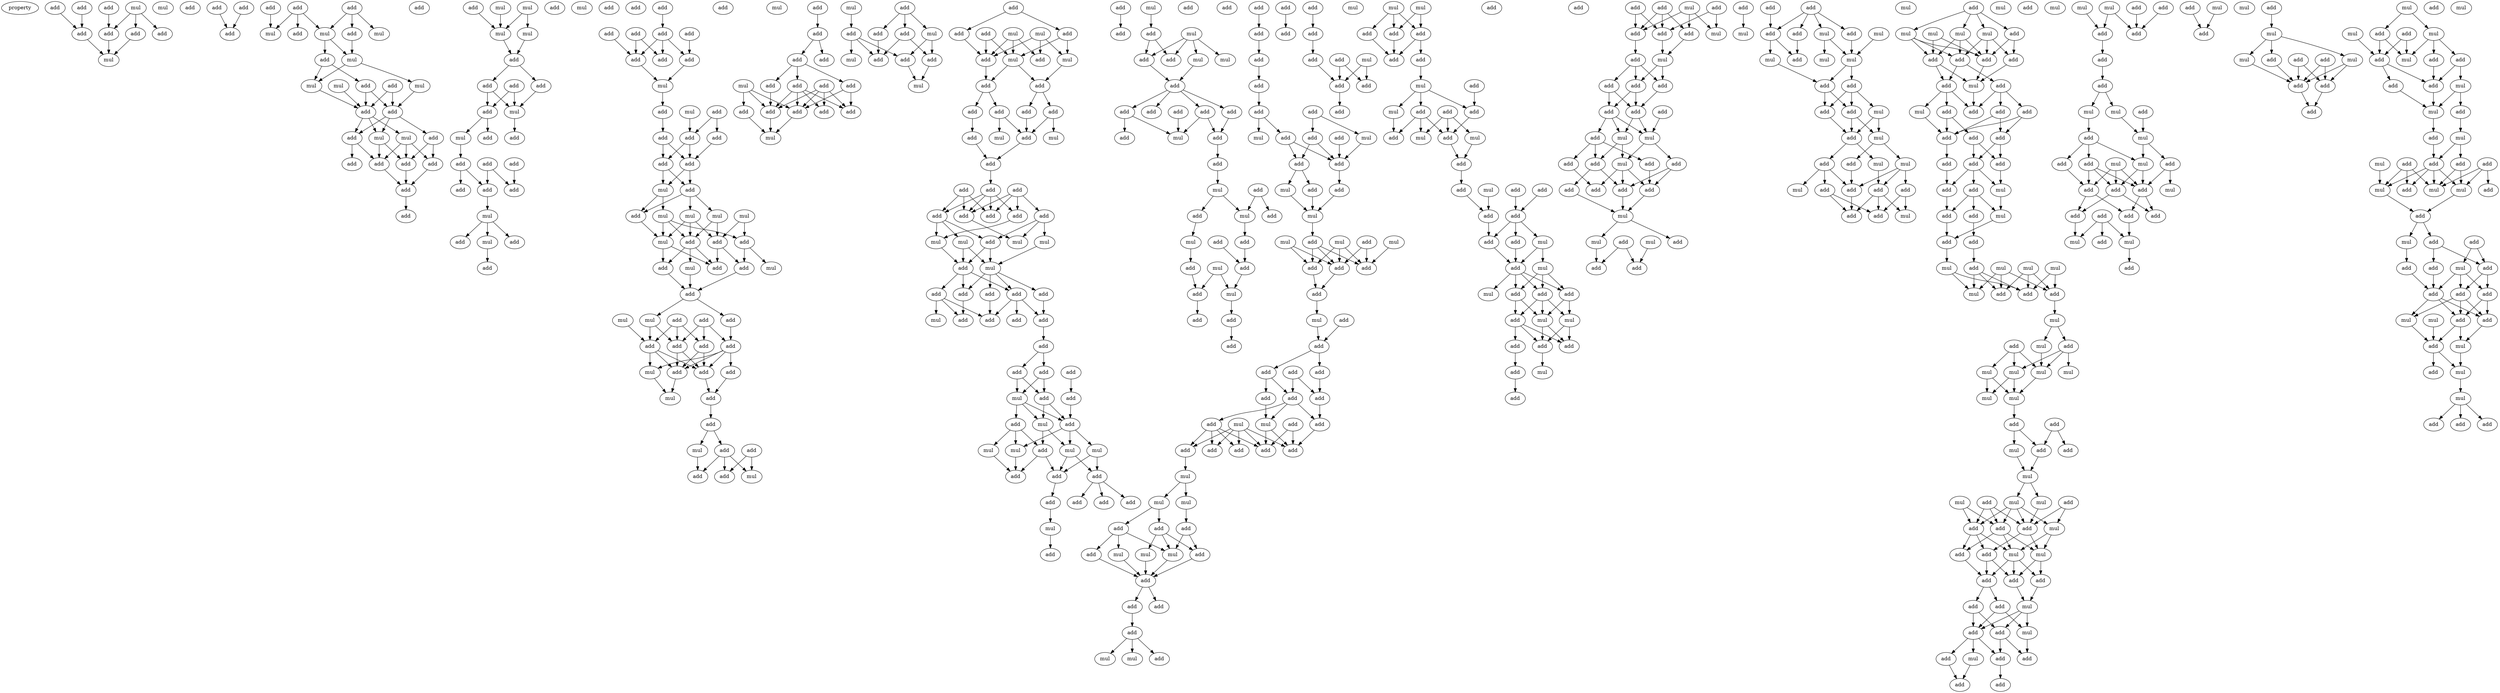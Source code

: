 digraph {
    node [fontcolor=black]
    property [mul=2,lf=1.6]
    0 [ label = add ];
    1 [ label = add ];
    2 [ label = mul ];
    3 [ label = mul ];
    4 [ label = add ];
    5 [ label = add ];
    6 [ label = add ];
    7 [ label = add ];
    8 [ label = add ];
    9 [ label = mul ];
    10 [ label = add ];
    11 [ label = add ];
    12 [ label = add ];
    13 [ label = add ];
    14 [ label = add ];
    15 [ label = add ];
    16 [ label = add ];
    17 [ label = mul ];
    18 [ label = mul ];
    19 [ label = add ];
    20 [ label = mul ];
    21 [ label = add ];
    22 [ label = mul ];
    23 [ label = add ];
    24 [ label = mul ];
    25 [ label = add ];
    26 [ label = mul ];
    27 [ label = add ];
    28 [ label = mul ];
    29 [ label = add ];
    30 [ label = add ];
    31 [ label = add ];
    32 [ label = mul ];
    33 [ label = add ];
    34 [ label = mul ];
    35 [ label = add ];
    36 [ label = add ];
    37 [ label = add ];
    38 [ label = add ];
    39 [ label = add ];
    40 [ label = add ];
    41 [ label = mul ];
    42 [ label = mul ];
    43 [ label = add ];
    44 [ label = add ];
    45 [ label = mul ];
    46 [ label = mul ];
    47 [ label = add ];
    48 [ label = add ];
    49 [ label = add ];
    50 [ label = add ];
    51 [ label = add ];
    52 [ label = mul ];
    53 [ label = add ];
    54 [ label = mul ];
    55 [ label = mul ];
    56 [ label = add ];
    57 [ label = add ];
    58 [ label = add ];
    59 [ label = add ];
    60 [ label = add ];
    61 [ label = add ];
    62 [ label = add ];
    63 [ label = add ];
    64 [ label = mul ];
    65 [ label = add ];
    66 [ label = add ];
    67 [ label = mul ];
    68 [ label = add ];
    69 [ label = add ];
    70 [ label = add ];
    71 [ label = add ];
    72 [ label = add ];
    73 [ label = add ];
    74 [ label = add ];
    75 [ label = add ];
    76 [ label = add ];
    77 [ label = add ];
    78 [ label = add ];
    79 [ label = add ];
    80 [ label = mul ];
    81 [ label = mul ];
    82 [ label = add ];
    83 [ label = add ];
    84 [ label = mul ];
    85 [ label = add ];
    86 [ label = add ];
    87 [ label = add ];
    88 [ label = add ];
    89 [ label = add ];
    90 [ label = mul ];
    91 [ label = add ];
    92 [ label = mul ];
    93 [ label = mul ];
    94 [ label = mul ];
    95 [ label = mul ];
    96 [ label = add ];
    97 [ label = mul ];
    98 [ label = add ];
    99 [ label = add ];
    100 [ label = add ];
    101 [ label = add ];
    102 [ label = add ];
    103 [ label = mul ];
    104 [ label = mul ];
    105 [ label = add ];
    106 [ label = add ];
    107 [ label = mul ];
    108 [ label = add ];
    109 [ label = mul ];
    110 [ label = add ];
    111 [ label = add ];
    112 [ label = add ];
    113 [ label = add ];
    114 [ label = add ];
    115 [ label = add ];
    116 [ label = add ];
    117 [ label = mul ];
    118 [ label = add ];
    119 [ label = add ];
    120 [ label = mul ];
    121 [ label = add ];
    122 [ label = add ];
    123 [ label = add ];
    124 [ label = mul ];
    125 [ label = add ];
    126 [ label = add ];
    127 [ label = mul ];
    128 [ label = add ];
    129 [ label = add ];
    130 [ label = add ];
    131 [ label = add ];
    132 [ label = add ];
    133 [ label = add ];
    134 [ label = mul ];
    135 [ label = add ];
    136 [ label = add ];
    137 [ label = add ];
    138 [ label = add ];
    139 [ label = add ];
    140 [ label = add ];
    141 [ label = add ];
    142 [ label = add ];
    143 [ label = mul ];
    144 [ label = add ];
    145 [ label = mul ];
    146 [ label = add ];
    147 [ label = add ];
    148 [ label = mul ];
    149 [ label = add ];
    150 [ label = add ];
    151 [ label = add ];
    152 [ label = add ];
    153 [ label = mul ];
    154 [ label = mul ];
    155 [ label = add ];
    156 [ label = mul ];
    157 [ label = add ];
    158 [ label = add ];
    159 [ label = mul ];
    160 [ label = add ];
    161 [ label = mul ];
    162 [ label = mul ];
    163 [ label = add ];
    164 [ label = add ];
    165 [ label = add ];
    166 [ label = add ];
    167 [ label = add ];
    168 [ label = add ];
    169 [ label = add ];
    170 [ label = add ];
    171 [ label = mul ];
    172 [ label = add ];
    173 [ label = add ];
    174 [ label = mul ];
    175 [ label = add ];
    176 [ label = add ];
    177 [ label = add ];
    178 [ label = add ];
    179 [ label = add ];
    180 [ label = add ];
    181 [ label = add ];
    182 [ label = add ];
    183 [ label = add ];
    184 [ label = mul ];
    185 [ label = add ];
    186 [ label = mul ];
    187 [ label = mul ];
    188 [ label = mul ];
    189 [ label = add ];
    190 [ label = mul ];
    191 [ label = add ];
    192 [ label = add ];
    193 [ label = add ];
    194 [ label = add ];
    195 [ label = add ];
    196 [ label = mul ];
    197 [ label = add ];
    198 [ label = add ];
    199 [ label = add ];
    200 [ label = add ];
    201 [ label = add ];
    202 [ label = add ];
    203 [ label = add ];
    204 [ label = add ];
    205 [ label = mul ];
    206 [ label = add ];
    207 [ label = add ];
    208 [ label = mul ];
    209 [ label = add ];
    210 [ label = add ];
    211 [ label = mul ];
    212 [ label = mul ];
    213 [ label = mul ];
    214 [ label = mul ];
    215 [ label = add ];
    216 [ label = add ];
    217 [ label = add ];
    218 [ label = add ];
    219 [ label = add ];
    220 [ label = add ];
    221 [ label = add ];
    222 [ label = add ];
    223 [ label = add ];
    224 [ label = mul ];
    225 [ label = add ];
    226 [ label = add ];
    227 [ label = mul ];
    228 [ label = add ];
    229 [ label = mul ];
    230 [ label = add ];
    231 [ label = mul ];
    232 [ label = add ];
    233 [ label = mul ];
    234 [ label = add ];
    235 [ label = add ];
    236 [ label = add ];
    237 [ label = add ];
    238 [ label = add ];
    239 [ label = add ];
    240 [ label = add ];
    241 [ label = add ];
    242 [ label = mul ];
    243 [ label = add ];
    244 [ label = add ];
    245 [ label = mul ];
    246 [ label = add ];
    247 [ label = add ];
    248 [ label = add ];
    249 [ label = mul ];
    250 [ label = add ];
    251 [ label = add ];
    252 [ label = mul ];
    253 [ label = add ];
    254 [ label = add ];
    255 [ label = add ];
    256 [ label = mul ];
    257 [ label = add ];
    258 [ label = mul ];
    259 [ label = add ];
    260 [ label = add ];
    261 [ label = add ];
    262 [ label = add ];
    263 [ label = add ];
    264 [ label = add ];
    265 [ label = add ];
    266 [ label = add ];
    267 [ label = add ];
    268 [ label = add ];
    269 [ label = add ];
    270 [ label = add ];
    271 [ label = mul ];
    272 [ label = mul ];
    273 [ label = add ];
    274 [ label = add ];
    275 [ label = add ];
    276 [ label = mul ];
    277 [ label = add ];
    278 [ label = mul ];
    279 [ label = add ];
    280 [ label = mul ];
    281 [ label = add ];
    282 [ label = mul ];
    283 [ label = mul ];
    284 [ label = add ];
    285 [ label = add ];
    286 [ label = add ];
    287 [ label = add ];
    288 [ label = mul ];
    289 [ label = add ];
    290 [ label = add ];
    291 [ label = add ];
    292 [ label = add ];
    293 [ label = add ];
    294 [ label = add ];
    295 [ label = add ];
    296 [ label = add ];
    297 [ label = add ];
    298 [ label = add ];
    299 [ label = mul ];
    300 [ label = add ];
    301 [ label = mul ];
    302 [ label = add ];
    303 [ label = add ];
    304 [ label = add ];
    305 [ label = add ];
    306 [ label = add ];
    307 [ label = mul ];
    308 [ label = mul ];
    309 [ label = mul ];
    310 [ label = add ];
    311 [ label = add ];
    312 [ label = add ];
    313 [ label = mul ];
    314 [ label = mul ];
    315 [ label = add ];
    316 [ label = mul ];
    317 [ label = add ];
    318 [ label = add ];
    319 [ label = add ];
    320 [ label = add ];
    321 [ label = add ];
    322 [ label = mul ];
    323 [ label = mul ];
    324 [ label = add ];
    325 [ label = add ];
    326 [ label = add ];
    327 [ label = add ];
    328 [ label = add ];
    329 [ label = add ];
    330 [ label = mul ];
    331 [ label = mul ];
    332 [ label = add ];
    333 [ label = add ];
    334 [ label = add ];
    335 [ label = mul ];
    336 [ label = mul ];
    337 [ label = add ];
    338 [ label = add ];
    339 [ label = add ];
    340 [ label = add ];
    341 [ label = add ];
    342 [ label = add ];
    343 [ label = add ];
    344 [ label = add ];
    345 [ label = mul ];
    346 [ label = mul ];
    347 [ label = add ];
    348 [ label = add ];
    349 [ label = add ];
    350 [ label = mul ];
    351 [ label = add ];
    352 [ label = mul ];
    353 [ label = add ];
    354 [ label = add ];
    355 [ label = add ];
    356 [ label = add ];
    357 [ label = mul ];
    358 [ label = add ];
    359 [ label = add ];
    360 [ label = add ];
    361 [ label = add ];
    362 [ label = add ];
    363 [ label = add ];
    364 [ label = mul ];
    365 [ label = add ];
    366 [ label = mul ];
    367 [ label = mul ];
    368 [ label = add ];
    369 [ label = add ];
    370 [ label = add ];
    371 [ label = mul ];
    372 [ label = add ];
    373 [ label = mul ];
    374 [ label = add ];
    375 [ label = add ];
    376 [ label = add ];
    377 [ label = add ];
    378 [ label = mul ];
    379 [ label = add ];
    380 [ label = mul ];
    381 [ label = add ];
    382 [ label = add ];
    383 [ label = add ];
    384 [ label = add ];
    385 [ label = add ];
    386 [ label = add ];
    387 [ label = mul ];
    388 [ label = add ];
    389 [ label = mul ];
    390 [ label = add ];
    391 [ label = add ];
    392 [ label = add ];
    393 [ label = add ];
    394 [ label = add ];
    395 [ label = mul ];
    396 [ label = add ];
    397 [ label = add ];
    398 [ label = add ];
    399 [ label = mul ];
    400 [ label = mul ];
    401 [ label = add ];
    402 [ label = mul ];
    403 [ label = add ];
    404 [ label = add ];
    405 [ label = add ];
    406 [ label = add ];
    407 [ label = add ];
    408 [ label = add ];
    409 [ label = add ];
    410 [ label = mul ];
    411 [ label = add ];
    412 [ label = mul ];
    413 [ label = mul ];
    414 [ label = add ];
    415 [ label = add ];
    416 [ label = add ];
    417 [ label = add ];
    418 [ label = add ];
    419 [ label = add ];
    420 [ label = mul ];
    421 [ label = mul ];
    422 [ label = add ];
    423 [ label = add ];
    424 [ label = mul ];
    425 [ label = mul ];
    426 [ label = mul ];
    427 [ label = add ];
    428 [ label = add ];
    429 [ label = add ];
    430 [ label = add ];
    431 [ label = add ];
    432 [ label = mul ];
    433 [ label = mul ];
    434 [ label = add ];
    435 [ label = mul ];
    436 [ label = mul ];
    437 [ label = add ];
    438 [ label = add ];
    439 [ label = add ];
    440 [ label = add ];
    441 [ label = mul ];
    442 [ label = add ];
    443 [ label = add ];
    444 [ label = mul ];
    445 [ label = add ];
    446 [ label = add ];
    447 [ label = mul ];
    448 [ label = add ];
    449 [ label = mul ];
    450 [ label = mul ];
    451 [ label = mul ];
    452 [ label = add ];
    453 [ label = mul ];
    454 [ label = add ];
    455 [ label = add ];
    456 [ label = add ];
    457 [ label = add ];
    458 [ label = mul ];
    459 [ label = add ];
    460 [ label = add ];
    461 [ label = add ];
    462 [ label = add ];
    463 [ label = add ];
    464 [ label = mul ];
    465 [ label = add ];
    466 [ label = add ];
    467 [ label = add ];
    468 [ label = add ];
    469 [ label = add ];
    470 [ label = add ];
    471 [ label = add ];
    472 [ label = mul ];
    473 [ label = add ];
    474 [ label = add ];
    475 [ label = add ];
    476 [ label = add ];
    477 [ label = mul ];
    478 [ label = add ];
    479 [ label = add ];
    480 [ label = mul ];
    481 [ label = mul ];
    482 [ label = add ];
    483 [ label = mul ];
    484 [ label = mul ];
    485 [ label = mul ];
    486 [ label = add ];
    487 [ label = mul ];
    488 [ label = add ];
    489 [ label = add ];
    490 [ label = mul ];
    491 [ label = add ];
    492 [ label = mul ];
    493 [ label = add ];
    494 [ label = mul ];
    495 [ label = mul ];
    496 [ label = mul ];
    497 [ label = mul ];
    498 [ label = mul ];
    499 [ label = mul ];
    500 [ label = add ];
    501 [ label = add ];
    502 [ label = add ];
    503 [ label = mul ];
    504 [ label = add ];
    505 [ label = add ];
    506 [ label = mul ];
    507 [ label = mul ];
    508 [ label = add ];
    509 [ label = mul ];
    510 [ label = add ];
    511 [ label = mul ];
    512 [ label = mul ];
    513 [ label = add ];
    514 [ label = add ];
    515 [ label = add ];
    516 [ label = mul ];
    517 [ label = add ];
    518 [ label = add ];
    519 [ label = mul ];
    520 [ label = add ];
    521 [ label = add ];
    522 [ label = add ];
    523 [ label = add ];
    524 [ label = add ];
    525 [ label = mul ];
    526 [ label = mul ];
    527 [ label = add ];
    528 [ label = add ];
    529 [ label = add ];
    530 [ label = add ];
    531 [ label = add ];
    532 [ label = mul ];
    533 [ label = add ];
    534 [ label = add ];
    535 [ label = mul ];
    536 [ label = mul ];
    537 [ label = mul ];
    538 [ label = add ];
    539 [ label = add ];
    540 [ label = add ];
    541 [ label = add ];
    542 [ label = add ];
    543 [ label = add ];
    544 [ label = mul ];
    545 [ label = add ];
    546 [ label = add ];
    547 [ label = add ];
    548 [ label = mul ];
    549 [ label = mul ];
    550 [ label = add ];
    551 [ label = mul ];
    552 [ label = mul ];
    553 [ label = mul ];
    554 [ label = add ];
    555 [ label = add ];
    556 [ label = add ];
    557 [ label = add ];
    558 [ label = mul ];
    559 [ label = add ];
    560 [ label = add ];
    561 [ label = add ];
    562 [ label = add ];
    563 [ label = add ];
    564 [ label = add ];
    565 [ label = mul ];
    566 [ label = add ];
    567 [ label = mul ];
    568 [ label = add ];
    569 [ label = mul ];
    570 [ label = add ];
    571 [ label = mul ];
    572 [ label = mul ];
    573 [ label = add ];
    574 [ label = add ];
    575 [ label = mul ];
    576 [ label = add ];
    577 [ label = add ];
    578 [ label = add ];
    579 [ label = add ];
    580 [ label = mul ];
    581 [ label = mul ];
    582 [ label = add ];
    583 [ label = mul ];
    584 [ label = add ];
    585 [ label = add ];
    586 [ label = mul ];
    587 [ label = add ];
    588 [ label = add ];
    589 [ label = mul ];
    590 [ label = add ];
    591 [ label = add ];
    592 [ label = add ];
    593 [ label = mul ];
    594 [ label = add ];
    595 [ label = mul ];
    596 [ label = add ];
    597 [ label = add ];
    598 [ label = add ];
    599 [ label = add ];
    600 [ label = mul ];
    601 [ label = mul ];
    602 [ label = add ];
    603 [ label = mul ];
    604 [ label = add ];
    605 [ label = mul ];
    606 [ label = add ];
    607 [ label = mul ];
    608 [ label = add ];
    609 [ label = add ];
    610 [ label = add ];
    611 [ label = mul ];
    612 [ label = add ];
    613 [ label = add ];
    614 [ label = add ];
    615 [ label = add ];
    616 [ label = add ];
    617 [ label = add ];
    618 [ label = add ];
    619 [ label = mul ];
    620 [ label = mul ];
    621 [ label = add ];
    622 [ label = mul ];
    623 [ label = add ];
    624 [ label = add ];
    625 [ label = mul ];
    626 [ label = mul ];
    627 [ label = add ];
    628 [ label = add ];
    629 [ label = mul ];
    630 [ label = add ];
    0 -> 7 [ name = 0 ];
    1 -> 5 [ name = 1 ];
    2 -> 6 [ name = 2 ];
    2 -> 7 [ name = 3 ];
    2 -> 8 [ name = 4 ];
    4 -> 5 [ name = 5 ];
    5 -> 9 [ name = 6 ];
    6 -> 9 [ name = 7 ];
    7 -> 9 [ name = 8 ];
    11 -> 13 [ name = 9 ];
    12 -> 13 [ name = 10 ];
    14 -> 18 [ name = 11 ];
    15 -> 17 [ name = 12 ];
    15 -> 18 [ name = 13 ];
    15 -> 19 [ name = 14 ];
    16 -> 17 [ name = 15 ];
    16 -> 20 [ name = 16 ];
    16 -> 21 [ name = 17 ];
    17 -> 22 [ name = 18 ];
    17 -> 23 [ name = 19 ];
    21 -> 22 [ name = 20 ];
    22 -> 24 [ name = 21 ];
    22 -> 28 [ name = 22 ];
    23 -> 25 [ name = 23 ];
    23 -> 28 [ name = 24 ];
    24 -> 30 [ name = 25 ];
    25 -> 29 [ name = 26 ];
    25 -> 30 [ name = 27 ];
    26 -> 29 [ name = 28 ];
    27 -> 29 [ name = 29 ];
    27 -> 30 [ name = 30 ];
    28 -> 29 [ name = 31 ];
    29 -> 31 [ name = 32 ];
    29 -> 32 [ name = 33 ];
    29 -> 34 [ name = 34 ];
    30 -> 31 [ name = 35 ];
    30 -> 33 [ name = 36 ];
    30 -> 34 [ name = 37 ];
    31 -> 35 [ name = 38 ];
    31 -> 36 [ name = 39 ];
    32 -> 36 [ name = 40 ];
    32 -> 37 [ name = 41 ];
    32 -> 39 [ name = 42 ];
    33 -> 37 [ name = 43 ];
    33 -> 39 [ name = 44 ];
    34 -> 36 [ name = 45 ];
    34 -> 39 [ name = 46 ];
    36 -> 40 [ name = 47 ];
    37 -> 40 [ name = 48 ];
    39 -> 40 [ name = 49 ];
    40 -> 43 [ name = 50 ];
    41 -> 45 [ name = 51 ];
    42 -> 45 [ name = 52 ];
    42 -> 46 [ name = 53 ];
    44 -> 45 [ name = 54 ];
    45 -> 47 [ name = 55 ];
    46 -> 47 [ name = 56 ];
    47 -> 48 [ name = 57 ];
    47 -> 49 [ name = 58 ];
    48 -> 54 [ name = 59 ];
    49 -> 53 [ name = 60 ];
    49 -> 54 [ name = 61 ];
    50 -> 53 [ name = 62 ];
    50 -> 54 [ name = 63 ];
    53 -> 55 [ name = 64 ];
    53 -> 56 [ name = 65 ];
    54 -> 57 [ name = 66 ];
    55 -> 58 [ name = 67 ];
    58 -> 61 [ name = 68 ];
    58 -> 63 [ name = 69 ];
    59 -> 61 [ name = 70 ];
    59 -> 62 [ name = 71 ];
    60 -> 62 [ name = 72 ];
    61 -> 64 [ name = 73 ];
    64 -> 65 [ name = 74 ];
    64 -> 67 [ name = 75 ];
    64 -> 68 [ name = 76 ];
    67 -> 70 [ name = 77 ];
    71 -> 75 [ name = 78 ];
    73 -> 79 [ name = 79 ];
    74 -> 77 [ name = 80 ];
    74 -> 79 [ name = 81 ];
    75 -> 77 [ name = 82 ];
    75 -> 78 [ name = 83 ];
    75 -> 79 [ name = 84 ];
    76 -> 78 [ name = 85 ];
    78 -> 80 [ name = 86 ];
    79 -> 80 [ name = 87 ];
    80 -> 83 [ name = 88 ];
    81 -> 85 [ name = 89 ];
    82 -> 85 [ name = 90 ];
    82 -> 86 [ name = 91 ];
    83 -> 87 [ name = 92 ];
    85 -> 88 [ name = 93 ];
    85 -> 89 [ name = 94 ];
    86 -> 89 [ name = 95 ];
    87 -> 88 [ name = 96 ];
    87 -> 89 [ name = 97 ];
    88 -> 90 [ name = 98 ];
    88 -> 91 [ name = 99 ];
    89 -> 90 [ name = 100 ];
    89 -> 91 [ name = 101 ];
    90 -> 93 [ name = 102 ];
    90 -> 96 [ name = 103 ];
    91 -> 94 [ name = 104 ];
    91 -> 95 [ name = 105 ];
    91 -> 96 [ name = 106 ];
    92 -> 98 [ name = 107 ];
    92 -> 100 [ name = 108 ];
    93 -> 97 [ name = 109 ];
    93 -> 99 [ name = 110 ];
    93 -> 100 [ name = 111 ];
    94 -> 97 [ name = 112 ];
    94 -> 98 [ name = 113 ];
    94 -> 99 [ name = 114 ];
    95 -> 98 [ name = 115 ];
    95 -> 99 [ name = 116 ];
    96 -> 97 [ name = 117 ];
    97 -> 101 [ name = 118 ];
    97 -> 102 [ name = 119 ];
    98 -> 102 [ name = 120 ];
    98 -> 105 [ name = 121 ];
    99 -> 101 [ name = 122 ];
    99 -> 102 [ name = 123 ];
    99 -> 104 [ name = 124 ];
    100 -> 103 [ name = 125 ];
    100 -> 105 [ name = 126 ];
    101 -> 106 [ name = 127 ];
    104 -> 106 [ name = 128 ];
    105 -> 106 [ name = 129 ];
    106 -> 107 [ name = 130 ];
    106 -> 110 [ name = 131 ];
    107 -> 113 [ name = 132 ];
    107 -> 115 [ name = 133 ];
    108 -> 112 [ name = 134 ];
    108 -> 113 [ name = 135 ];
    108 -> 115 [ name = 136 ];
    109 -> 113 [ name = 137 ];
    110 -> 114 [ name = 138 ];
    111 -> 112 [ name = 139 ];
    111 -> 114 [ name = 140 ];
    111 -> 115 [ name = 141 ];
    112 -> 118 [ name = 142 ];
    112 -> 119 [ name = 143 ];
    113 -> 117 [ name = 144 ];
    113 -> 118 [ name = 145 ];
    113 -> 119 [ name = 146 ];
    114 -> 116 [ name = 147 ];
    114 -> 117 [ name = 148 ];
    114 -> 118 [ name = 149 ];
    114 -> 119 [ name = 150 ];
    115 -> 118 [ name = 151 ];
    115 -> 119 [ name = 152 ];
    116 -> 121 [ name = 153 ];
    117 -> 120 [ name = 154 ];
    118 -> 120 [ name = 155 ];
    119 -> 121 [ name = 156 ];
    121 -> 122 [ name = 157 ];
    122 -> 124 [ name = 158 ];
    122 -> 125 [ name = 159 ];
    123 -> 126 [ name = 160 ];
    123 -> 127 [ name = 161 ];
    124 -> 128 [ name = 162 ];
    125 -> 126 [ name = 163 ];
    125 -> 127 [ name = 164 ];
    125 -> 128 [ name = 165 ];
    129 -> 130 [ name = 166 ];
    130 -> 131 [ name = 167 ];
    130 -> 132 [ name = 168 ];
    131 -> 133 [ name = 169 ];
    131 -> 135 [ name = 170 ];
    131 -> 137 [ name = 171 ];
    133 -> 138 [ name = 172 ];
    133 -> 139 [ name = 173 ];
    133 -> 141 [ name = 174 ];
    133 -> 142 [ name = 175 ];
    134 -> 138 [ name = 176 ];
    134 -> 139 [ name = 177 ];
    134 -> 140 [ name = 178 ];
    135 -> 138 [ name = 179 ];
    135 -> 142 [ name = 180 ];
    136 -> 138 [ name = 181 ];
    136 -> 139 [ name = 182 ];
    136 -> 141 [ name = 183 ];
    136 -> 142 [ name = 184 ];
    137 -> 139 [ name = 185 ];
    138 -> 143 [ name = 186 ];
    139 -> 143 [ name = 187 ];
    140 -> 143 [ name = 188 ];
    144 -> 146 [ name = 189 ];
    144 -> 148 [ name = 190 ];
    144 -> 149 [ name = 191 ];
    145 -> 147 [ name = 192 ];
    146 -> 150 [ name = 193 ];
    147 -> 150 [ name = 194 ];
    147 -> 151 [ name = 195 ];
    147 -> 153 [ name = 196 ];
    148 -> 151 [ name = 197 ];
    148 -> 152 [ name = 198 ];
    149 -> 150 [ name = 199 ];
    149 -> 152 [ name = 200 ];
    151 -> 154 [ name = 201 ];
    152 -> 154 [ name = 202 ];
    155 -> 158 [ name = 203 ];
    155 -> 160 [ name = 204 ];
    156 -> 161 [ name = 205 ];
    156 -> 163 [ name = 206 ];
    156 -> 164 [ name = 207 ];
    157 -> 162 [ name = 208 ];
    157 -> 164 [ name = 209 ];
    158 -> 164 [ name = 210 ];
    159 -> 162 [ name = 211 ];
    159 -> 163 [ name = 212 ];
    159 -> 164 [ name = 213 ];
    160 -> 161 [ name = 214 ];
    160 -> 162 [ name = 215 ];
    161 -> 165 [ name = 216 ];
    162 -> 165 [ name = 217 ];
    162 -> 166 [ name = 218 ];
    164 -> 166 [ name = 219 ];
    165 -> 167 [ name = 220 ];
    165 -> 170 [ name = 221 ];
    166 -> 168 [ name = 222 ];
    166 -> 169 [ name = 223 ];
    167 -> 173 [ name = 224 ];
    168 -> 172 [ name = 225 ];
    169 -> 171 [ name = 226 ];
    169 -> 173 [ name = 227 ];
    170 -> 173 [ name = 228 ];
    170 -> 174 [ name = 229 ];
    172 -> 175 [ name = 230 ];
    173 -> 175 [ name = 231 ];
    175 -> 177 [ name = 232 ];
    176 -> 180 [ name = 233 ];
    176 -> 181 [ name = 234 ];
    176 -> 183 [ name = 235 ];
    177 -> 179 [ name = 236 ];
    177 -> 180 [ name = 237 ];
    177 -> 181 [ name = 238 ];
    177 -> 183 [ name = 239 ];
    178 -> 179 [ name = 240 ];
    178 -> 180 [ name = 241 ];
    178 -> 182 [ name = 242 ];
    178 -> 183 [ name = 243 ];
    179 -> 187 [ name = 244 ];
    180 -> 184 [ name = 245 ];
    181 -> 185 [ name = 246 ];
    181 -> 186 [ name = 247 ];
    181 -> 187 [ name = 248 ];
    182 -> 184 [ name = 249 ];
    182 -> 185 [ name = 250 ];
    182 -> 188 [ name = 251 ];
    185 -> 189 [ name = 252 ];
    185 -> 190 [ name = 253 ];
    186 -> 189 [ name = 254 ];
    186 -> 190 [ name = 255 ];
    187 -> 189 [ name = 256 ];
    188 -> 190 [ name = 257 ];
    189 -> 192 [ name = 258 ];
    189 -> 194 [ name = 259 ];
    189 -> 195 [ name = 260 ];
    190 -> 191 [ name = 261 ];
    190 -> 192 [ name = 262 ];
    190 -> 193 [ name = 263 ];
    190 -> 195 [ name = 264 ];
    191 -> 198 [ name = 265 ];
    192 -> 200 [ name = 266 ];
    193 -> 199 [ name = 267 ];
    194 -> 196 [ name = 268 ];
    194 -> 198 [ name = 269 ];
    194 -> 200 [ name = 270 ];
    195 -> 197 [ name = 271 ];
    195 -> 198 [ name = 272 ];
    195 -> 199 [ name = 273 ];
    199 -> 201 [ name = 274 ];
    201 -> 202 [ name = 275 ];
    201 -> 203 [ name = 276 ];
    202 -> 205 [ name = 277 ];
    202 -> 206 [ name = 278 ];
    203 -> 205 [ name = 279 ];
    203 -> 206 [ name = 280 ];
    204 -> 207 [ name = 281 ];
    205 -> 208 [ name = 282 ];
    205 -> 209 [ name = 283 ];
    205 -> 210 [ name = 284 ];
    206 -> 208 [ name = 285 ];
    206 -> 209 [ name = 286 ];
    207 -> 209 [ name = 287 ];
    208 -> 213 [ name = 288 ];
    208 -> 215 [ name = 289 ];
    209 -> 212 [ name = 290 ];
    209 -> 213 [ name = 291 ];
    209 -> 214 [ name = 292 ];
    210 -> 211 [ name = 293 ];
    210 -> 214 [ name = 294 ];
    210 -> 215 [ name = 295 ];
    211 -> 218 [ name = 296 ];
    212 -> 216 [ name = 297 ];
    212 -> 217 [ name = 298 ];
    213 -> 216 [ name = 299 ];
    213 -> 217 [ name = 300 ];
    214 -> 218 [ name = 301 ];
    215 -> 217 [ name = 302 ];
    215 -> 218 [ name = 303 ];
    216 -> 219 [ name = 304 ];
    216 -> 220 [ name = 305 ];
    216 -> 221 [ name = 306 ];
    217 -> 222 [ name = 307 ];
    222 -> 224 [ name = 308 ];
    223 -> 226 [ name = 309 ];
    224 -> 225 [ name = 310 ];
    227 -> 228 [ name = 311 ];
    228 -> 230 [ name = 312 ];
    228 -> 232 [ name = 313 ];
    229 -> 230 [ name = 314 ];
    229 -> 231 [ name = 315 ];
    229 -> 232 [ name = 316 ];
    229 -> 233 [ name = 317 ];
    230 -> 234 [ name = 318 ];
    231 -> 234 [ name = 319 ];
    234 -> 235 [ name = 320 ];
    234 -> 236 [ name = 321 ];
    234 -> 237 [ name = 322 ];
    234 -> 239 [ name = 323 ];
    235 -> 240 [ name = 324 ];
    236 -> 241 [ name = 325 ];
    236 -> 242 [ name = 326 ];
    238 -> 242 [ name = 327 ];
    239 -> 240 [ name = 328 ];
    239 -> 242 [ name = 329 ];
    240 -> 243 [ name = 330 ];
    243 -> 245 [ name = 331 ];
    244 -> 246 [ name = 332 ];
    244 -> 249 [ name = 333 ];
    245 -> 247 [ name = 334 ];
    245 -> 249 [ name = 335 ];
    247 -> 252 [ name = 336 ];
    249 -> 250 [ name = 337 ];
    250 -> 253 [ name = 338 ];
    251 -> 253 [ name = 339 ];
    252 -> 254 [ name = 340 ];
    253 -> 258 [ name = 341 ];
    254 -> 257 [ name = 342 ];
    256 -> 257 [ name = 343 ];
    256 -> 258 [ name = 344 ];
    257 -> 260 [ name = 345 ];
    258 -> 261 [ name = 346 ];
    259 -> 262 [ name = 347 ];
    261 -> 263 [ name = 348 ];
    262 -> 264 [ name = 349 ];
    264 -> 265 [ name = 350 ];
    265 -> 267 [ name = 351 ];
    266 -> 270 [ name = 352 ];
    266 -> 271 [ name = 353 ];
    267 -> 269 [ name = 354 ];
    267 -> 272 [ name = 355 ];
    268 -> 273 [ name = 356 ];
    269 -> 273 [ name = 357 ];
    269 -> 274 [ name = 358 ];
    270 -> 273 [ name = 359 ];
    270 -> 274 [ name = 360 ];
    271 -> 273 [ name = 361 ];
    273 -> 275 [ name = 362 ];
    274 -> 276 [ name = 363 ];
    274 -> 277 [ name = 364 ];
    275 -> 278 [ name = 365 ];
    276 -> 278 [ name = 366 ];
    277 -> 278 [ name = 367 ];
    278 -> 281 [ name = 368 ];
    279 -> 285 [ name = 369 ];
    279 -> 286 [ name = 370 ];
    280 -> 284 [ name = 371 ];
    280 -> 285 [ name = 372 ];
    280 -> 286 [ name = 373 ];
    281 -> 284 [ name = 374 ];
    281 -> 285 [ name = 375 ];
    281 -> 286 [ name = 376 ];
    282 -> 284 [ name = 377 ];
    282 -> 286 [ name = 378 ];
    283 -> 285 [ name = 379 ];
    284 -> 287 [ name = 380 ];
    286 -> 287 [ name = 381 ];
    287 -> 288 [ name = 382 ];
    288 -> 290 [ name = 383 ];
    289 -> 290 [ name = 384 ];
    290 -> 291 [ name = 385 ];
    290 -> 293 [ name = 386 ];
    291 -> 296 [ name = 387 ];
    292 -> 295 [ name = 388 ];
    292 -> 296 [ name = 389 ];
    293 -> 294 [ name = 390 ];
    293 -> 295 [ name = 391 ];
    294 -> 299 [ name = 392 ];
    295 -> 297 [ name = 393 ];
    295 -> 298 [ name = 394 ];
    295 -> 299 [ name = 395 ];
    296 -> 298 [ name = 396 ];
    297 -> 302 [ name = 397 ];
    297 -> 304 [ name = 398 ];
    297 -> 305 [ name = 399 ];
    297 -> 306 [ name = 400 ];
    298 -> 303 [ name = 401 ];
    299 -> 302 [ name = 402 ];
    299 -> 303 [ name = 403 ];
    300 -> 302 [ name = 404 ];
    300 -> 303 [ name = 405 ];
    301 -> 302 [ name = 406 ];
    301 -> 303 [ name = 407 ];
    301 -> 304 [ name = 408 ];
    301 -> 305 [ name = 409 ];
    301 -> 306 [ name = 410 ];
    304 -> 307 [ name = 411 ];
    307 -> 308 [ name = 412 ];
    307 -> 309 [ name = 413 ];
    308 -> 311 [ name = 414 ];
    309 -> 310 [ name = 415 ];
    309 -> 312 [ name = 416 ];
    310 -> 314 [ name = 417 ];
    310 -> 315 [ name = 418 ];
    310 -> 316 [ name = 419 ];
    311 -> 315 [ name = 420 ];
    311 -> 316 [ name = 421 ];
    312 -> 313 [ name = 422 ];
    312 -> 316 [ name = 423 ];
    312 -> 317 [ name = 424 ];
    313 -> 318 [ name = 425 ];
    314 -> 318 [ name = 426 ];
    315 -> 318 [ name = 427 ];
    316 -> 318 [ name = 428 ];
    317 -> 318 [ name = 429 ];
    318 -> 319 [ name = 430 ];
    318 -> 320 [ name = 431 ];
    319 -> 321 [ name = 432 ];
    321 -> 322 [ name = 433 ];
    321 -> 323 [ name = 434 ];
    321 -> 324 [ name = 435 ];
    325 -> 326 [ name = 436 ];
    327 -> 328 [ name = 437 ];
    328 -> 329 [ name = 438 ];
    329 -> 334 [ name = 439 ];
    330 -> 333 [ name = 440 ];
    330 -> 334 [ name = 441 ];
    332 -> 333 [ name = 442 ];
    332 -> 334 [ name = 443 ];
    334 -> 338 [ name = 444 ];
    335 -> 337 [ name = 445 ];
    335 -> 339 [ name = 446 ];
    335 -> 340 [ name = 447 ];
    336 -> 339 [ name = 448 ];
    336 -> 340 [ name = 449 ];
    337 -> 343 [ name = 450 ];
    339 -> 343 [ name = 451 ];
    340 -> 342 [ name = 452 ];
    340 -> 343 [ name = 453 ];
    342 -> 345 [ name = 454 ];
    344 -> 349 [ name = 455 ];
    345 -> 346 [ name = 456 ];
    345 -> 347 [ name = 457 ];
    345 -> 349 [ name = 458 ];
    346 -> 351 [ name = 459 ];
    347 -> 350 [ name = 460 ];
    347 -> 351 [ name = 461 ];
    347 -> 353 [ name = 462 ];
    348 -> 350 [ name = 463 ];
    348 -> 352 [ name = 464 ];
    348 -> 353 [ name = 465 ];
    349 -> 353 [ name = 466 ];
    352 -> 354 [ name = 467 ];
    353 -> 354 [ name = 468 ];
    354 -> 356 [ name = 469 ];
    355 -> 361 [ name = 470 ];
    356 -> 360 [ name = 471 ];
    357 -> 360 [ name = 472 ];
    359 -> 361 [ name = 473 ];
    360 -> 363 [ name = 474 ];
    361 -> 362 [ name = 475 ];
    361 -> 363 [ name = 476 ];
    361 -> 364 [ name = 477 ];
    362 -> 365 [ name = 478 ];
    363 -> 365 [ name = 479 ];
    364 -> 365 [ name = 480 ];
    364 -> 366 [ name = 481 ];
    365 -> 367 [ name = 482 ];
    365 -> 368 [ name = 483 ];
    365 -> 369 [ name = 484 ];
    365 -> 370 [ name = 485 ];
    366 -> 368 [ name = 486 ];
    366 -> 369 [ name = 487 ];
    366 -> 370 [ name = 488 ];
    368 -> 371 [ name = 489 ];
    368 -> 372 [ name = 490 ];
    368 -> 373 [ name = 491 ];
    369 -> 372 [ name = 492 ];
    369 -> 373 [ name = 493 ];
    370 -> 371 [ name = 494 ];
    370 -> 373 [ name = 495 ];
    371 -> 374 [ name = 496 ];
    371 -> 376 [ name = 497 ];
    372 -> 374 [ name = 498 ];
    372 -> 375 [ name = 499 ];
    372 -> 376 [ name = 500 ];
    373 -> 374 [ name = 501 ];
    373 -> 376 [ name = 502 ];
    374 -> 378 [ name = 503 ];
    375 -> 377 [ name = 504 ];
    377 -> 379 [ name = 505 ];
    380 -> 384 [ name = 506 ];
    380 -> 385 [ name = 507 ];
    380 -> 387 [ name = 508 ];
    381 -> 385 [ name = 509 ];
    381 -> 386 [ name = 510 ];
    382 -> 384 [ name = 511 ];
    382 -> 385 [ name = 512 ];
    382 -> 386 [ name = 513 ];
    383 -> 386 [ name = 514 ];
    383 -> 387 [ name = 515 ];
    384 -> 389 [ name = 516 ];
    385 -> 388 [ name = 517 ];
    386 -> 389 [ name = 518 ];
    388 -> 390 [ name = 519 ];
    388 -> 391 [ name = 520 ];
    388 -> 392 [ name = 521 ];
    389 -> 390 [ name = 522 ];
    389 -> 392 [ name = 523 ];
    390 -> 396 [ name = 524 ];
    390 -> 397 [ name = 525 ];
    391 -> 396 [ name = 526 ];
    391 -> 397 [ name = 527 ];
    392 -> 396 [ name = 528 ];
    393 -> 395 [ name = 529 ];
    394 -> 399 [ name = 530 ];
    396 -> 399 [ name = 531 ];
    396 -> 400 [ name = 532 ];
    397 -> 398 [ name = 533 ];
    397 -> 399 [ name = 534 ];
    397 -> 400 [ name = 535 ];
    398 -> 403 [ name = 536 ];
    398 -> 404 [ name = 537 ];
    398 -> 405 [ name = 538 ];
    399 -> 401 [ name = 539 ];
    399 -> 402 [ name = 540 ];
    400 -> 402 [ name = 541 ];
    400 -> 405 [ name = 542 ];
    401 -> 406 [ name = 543 ];
    401 -> 407 [ name = 544 ];
    402 -> 406 [ name = 545 ];
    402 -> 407 [ name = 546 ];
    402 -> 409 [ name = 547 ];
    403 -> 409 [ name = 548 ];
    404 -> 407 [ name = 549 ];
    405 -> 406 [ name = 550 ];
    405 -> 408 [ name = 551 ];
    406 -> 410 [ name = 552 ];
    407 -> 410 [ name = 553 ];
    408 -> 410 [ name = 554 ];
    410 -> 413 [ name = 555 ];
    410 -> 414 [ name = 556 ];
    411 -> 415 [ name = 557 ];
    411 -> 416 [ name = 558 ];
    412 -> 416 [ name = 559 ];
    413 -> 415 [ name = 560 ];
    417 -> 419 [ name = 561 ];
    417 -> 420 [ name = 562 ];
    417 -> 422 [ name = 563 ];
    417 -> 423 [ name = 564 ];
    418 -> 422 [ name = 565 ];
    419 -> 424 [ name = 566 ];
    420 -> 424 [ name = 567 ];
    420 -> 426 [ name = 568 ];
    421 -> 424 [ name = 569 ];
    422 -> 425 [ name = 570 ];
    422 -> 427 [ name = 571 ];
    423 -> 427 [ name = 572 ];
    424 -> 428 [ name = 573 ];
    424 -> 429 [ name = 574 ];
    425 -> 428 [ name = 575 ];
    428 -> 430 [ name = 576 ];
    428 -> 431 [ name = 577 ];
    429 -> 430 [ name = 578 ];
    429 -> 431 [ name = 579 ];
    429 -> 432 [ name = 580 ];
    430 -> 433 [ name = 581 ];
    430 -> 434 [ name = 582 ];
    431 -> 434 [ name = 583 ];
    432 -> 433 [ name = 584 ];
    432 -> 434 [ name = 585 ];
    433 -> 435 [ name = 586 ];
    433 -> 438 [ name = 587 ];
    434 -> 436 [ name = 588 ];
    434 -> 437 [ name = 589 ];
    435 -> 439 [ name = 590 ];
    435 -> 440 [ name = 591 ];
    435 -> 442 [ name = 592 ];
    436 -> 440 [ name = 593 ];
    437 -> 441 [ name = 594 ];
    437 -> 442 [ name = 595 ];
    437 -> 443 [ name = 596 ];
    438 -> 442 [ name = 597 ];
    439 -> 444 [ name = 598 ];
    439 -> 445 [ name = 599 ];
    440 -> 444 [ name = 600 ];
    440 -> 445 [ name = 601 ];
    440 -> 446 [ name = 602 ];
    442 -> 446 [ name = 603 ];
    443 -> 445 [ name = 604 ];
    443 -> 446 [ name = 605 ];
    448 -> 449 [ name = 606 ];
    448 -> 451 [ name = 607 ];
    448 -> 452 [ name = 608 ];
    448 -> 453 [ name = 609 ];
    449 -> 454 [ name = 610 ];
    449 -> 455 [ name = 611 ];
    449 -> 457 [ name = 612 ];
    450 -> 454 [ name = 613 ];
    450 -> 457 [ name = 614 ];
    451 -> 454 [ name = 615 ];
    451 -> 455 [ name = 616 ];
    451 -> 456 [ name = 617 ];
    452 -> 454 [ name = 618 ];
    452 -> 456 [ name = 619 ];
    453 -> 454 [ name = 620 ];
    453 -> 455 [ name = 621 ];
    453 -> 457 [ name = 622 ];
    454 -> 458 [ name = 623 ];
    455 -> 459 [ name = 624 ];
    455 -> 460 [ name = 625 ];
    456 -> 458 [ name = 626 ];
    457 -> 458 [ name = 627 ];
    457 -> 460 [ name = 628 ];
    458 -> 461 [ name = 629 ];
    459 -> 461 [ name = 630 ];
    459 -> 462 [ name = 631 ];
    459 -> 463 [ name = 632 ];
    460 -> 461 [ name = 633 ];
    460 -> 464 [ name = 634 ];
    460 -> 465 [ name = 635 ];
    462 -> 466 [ name = 636 ];
    462 -> 468 [ name = 637 ];
    463 -> 466 [ name = 638 ];
    463 -> 468 [ name = 639 ];
    464 -> 466 [ name = 640 ];
    465 -> 466 [ name = 641 ];
    465 -> 467 [ name = 642 ];
    466 -> 469 [ name = 643 ];
    467 -> 470 [ name = 644 ];
    467 -> 471 [ name = 645 ];
    468 -> 470 [ name = 646 ];
    468 -> 471 [ name = 647 ];
    469 -> 473 [ name = 648 ];
    470 -> 472 [ name = 649 ];
    470 -> 473 [ name = 650 ];
    470 -> 474 [ name = 651 ];
    471 -> 472 [ name = 652 ];
    472 -> 477 [ name = 653 ];
    473 -> 476 [ name = 654 ];
    474 -> 475 [ name = 655 ];
    474 -> 476 [ name = 656 ];
    474 -> 477 [ name = 657 ];
    475 -> 479 [ name = 658 ];
    476 -> 478 [ name = 659 ];
    477 -> 478 [ name = 660 ];
    478 -> 481 [ name = 661 ];
    479 -> 482 [ name = 662 ];
    480 -> 486 [ name = 663 ];
    480 -> 488 [ name = 664 ];
    480 -> 489 [ name = 665 ];
    481 -> 485 [ name = 666 ];
    481 -> 486 [ name = 667 ];
    482 -> 485 [ name = 668 ];
    482 -> 486 [ name = 669 ];
    482 -> 488 [ name = 670 ];
    483 -> 486 [ name = 671 ];
    483 -> 489 [ name = 672 ];
    484 -> 485 [ name = 673 ];
    484 -> 488 [ name = 674 ];
    484 -> 489 [ name = 675 ];
    489 -> 490 [ name = 676 ];
    490 -> 492 [ name = 677 ];
    490 -> 493 [ name = 678 ];
    491 -> 494 [ name = 679 ];
    491 -> 495 [ name = 680 ];
    491 -> 496 [ name = 681 ];
    492 -> 496 [ name = 682 ];
    493 -> 494 [ name = 683 ];
    493 -> 496 [ name = 684 ];
    493 -> 497 [ name = 685 ];
    494 -> 498 [ name = 686 ];
    494 -> 499 [ name = 687 ];
    495 -> 498 [ name = 688 ];
    495 -> 499 [ name = 689 ];
    496 -> 498 [ name = 690 ];
    498 -> 500 [ name = 691 ];
    500 -> 502 [ name = 692 ];
    500 -> 503 [ name = 693 ];
    501 -> 502 [ name = 694 ];
    501 -> 505 [ name = 695 ];
    502 -> 506 [ name = 696 ];
    503 -> 506 [ name = 697 ];
    506 -> 509 [ name = 698 ];
    506 -> 511 [ name = 699 ];
    507 -> 514 [ name = 700 ];
    507 -> 515 [ name = 701 ];
    508 -> 512 [ name = 702 ];
    508 -> 513 [ name = 703 ];
    509 -> 512 [ name = 704 ];
    509 -> 513 [ name = 705 ];
    509 -> 514 [ name = 706 ];
    509 -> 515 [ name = 707 ];
    510 -> 513 [ name = 708 ];
    510 -> 514 [ name = 709 ];
    510 -> 515 [ name = 710 ];
    511 -> 513 [ name = 711 ];
    512 -> 516 [ name = 712 ];
    512 -> 519 [ name = 713 ];
    513 -> 516 [ name = 714 ];
    513 -> 518 [ name = 715 ];
    514 -> 516 [ name = 716 ];
    514 -> 517 [ name = 717 ];
    514 -> 519 [ name = 718 ];
    515 -> 517 [ name = 719 ];
    515 -> 518 [ name = 720 ];
    515 -> 519 [ name = 721 ];
    516 -> 520 [ name = 722 ];
    516 -> 522 [ name = 723 ];
    517 -> 521 [ name = 724 ];
    518 -> 520 [ name = 725 ];
    518 -> 521 [ name = 726 ];
    519 -> 520 [ name = 727 ];
    519 -> 521 [ name = 728 ];
    519 -> 522 [ name = 729 ];
    520 -> 525 [ name = 730 ];
    521 -> 523 [ name = 731 ];
    521 -> 524 [ name = 732 ];
    522 -> 525 [ name = 733 ];
    523 -> 526 [ name = 734 ];
    523 -> 528 [ name = 735 ];
    524 -> 527 [ name = 736 ];
    524 -> 528 [ name = 737 ];
    525 -> 526 [ name = 738 ];
    525 -> 527 [ name = 739 ];
    525 -> 528 [ name = 740 ];
    526 -> 530 [ name = 741 ];
    527 -> 530 [ name = 742 ];
    527 -> 531 [ name = 743 ];
    528 -> 529 [ name = 744 ];
    528 -> 531 [ name = 745 ];
    528 -> 532 [ name = 746 ];
    529 -> 534 [ name = 747 ];
    531 -> 533 [ name = 748 ];
    532 -> 534 [ name = 749 ];
    536 -> 541 [ name = 750 ];
    537 -> 540 [ name = 751 ];
    537 -> 541 [ name = 752 ];
    538 -> 540 [ name = 753 ];
    539 -> 540 [ name = 754 ];
    541 -> 542 [ name = 755 ];
    542 -> 545 [ name = 756 ];
    543 -> 546 [ name = 757 ];
    544 -> 546 [ name = 758 ];
    545 -> 548 [ name = 759 ];
    545 -> 549 [ name = 760 ];
    547 -> 551 [ name = 761 ];
    548 -> 550 [ name = 762 ];
    549 -> 551 [ name = 763 ];
    550 -> 553 [ name = 764 ];
    550 -> 554 [ name = 765 ];
    550 -> 556 [ name = 766 ];
    551 -> 553 [ name = 767 ];
    551 -> 555 [ name = 768 ];
    552 -> 557 [ name = 769 ];
    552 -> 559 [ name = 770 ];
    552 -> 560 [ name = 771 ];
    553 -> 559 [ name = 772 ];
    553 -> 560 [ name = 773 ];
    554 -> 557 [ name = 774 ];
    555 -> 558 [ name = 775 ];
    555 -> 559 [ name = 776 ];
    556 -> 557 [ name = 777 ];
    556 -> 559 [ name = 778 ];
    556 -> 560 [ name = 779 ];
    557 -> 562 [ name = 780 ];
    557 -> 563 [ name = 781 ];
    559 -> 562 [ name = 782 ];
    559 -> 564 [ name = 783 ];
    560 -> 563 [ name = 784 ];
    560 -> 564 [ name = 785 ];
    561 -> 565 [ name = 786 ];
    561 -> 566 [ name = 787 ];
    561 -> 567 [ name = 788 ];
    562 -> 565 [ name = 789 ];
    563 -> 567 [ name = 790 ];
    565 -> 568 [ name = 791 ];
    570 -> 571 [ name = 792 ];
    571 -> 572 [ name = 793 ];
    571 -> 574 [ name = 794 ];
    571 -> 575 [ name = 795 ];
    572 -> 577 [ name = 796 ];
    572 -> 578 [ name = 797 ];
    573 -> 577 [ name = 798 ];
    573 -> 578 [ name = 799 ];
    574 -> 577 [ name = 800 ];
    575 -> 577 [ name = 801 ];
    576 -> 577 [ name = 802 ];
    576 -> 578 [ name = 803 ];
    577 -> 579 [ name = 804 ];
    578 -> 579 [ name = 805 ];
    580 -> 582 [ name = 806 ];
    580 -> 583 [ name = 807 ];
    581 -> 585 [ name = 808 ];
    582 -> 585 [ name = 809 ];
    582 -> 586 [ name = 810 ];
    583 -> 586 [ name = 811 ];
    583 -> 587 [ name = 812 ];
    583 -> 588 [ name = 813 ];
    584 -> 585 [ name = 814 ];
    584 -> 586 [ name = 815 ];
    585 -> 590 [ name = 816 ];
    585 -> 591 [ name = 817 ];
    587 -> 590 [ name = 818 ];
    588 -> 589 [ name = 819 ];
    588 -> 590 [ name = 820 ];
    589 -> 592 [ name = 821 ];
    589 -> 593 [ name = 822 ];
    590 -> 593 [ name = 823 ];
    591 -> 593 [ name = 824 ];
    592 -> 595 [ name = 825 ];
    593 -> 594 [ name = 826 ];
    594 -> 596 [ name = 827 ];
    595 -> 596 [ name = 828 ];
    595 -> 599 [ name = 829 ];
    596 -> 601 [ name = 830 ];
    596 -> 603 [ name = 831 ];
    596 -> 604 [ name = 832 ];
    596 -> 605 [ name = 833 ];
    597 -> 601 [ name = 834 ];
    597 -> 602 [ name = 835 ];
    597 -> 603 [ name = 836 ];
    598 -> 603 [ name = 837 ];
    598 -> 604 [ name = 838 ];
    598 -> 605 [ name = 839 ];
    599 -> 601 [ name = 840 ];
    599 -> 603 [ name = 841 ];
    600 -> 605 [ name = 842 ];
    601 -> 606 [ name = 843 ];
    605 -> 606 [ name = 844 ];
    606 -> 607 [ name = 845 ];
    606 -> 608 [ name = 846 ];
    607 -> 612 [ name = 847 ];
    608 -> 610 [ name = 848 ];
    608 -> 613 [ name = 849 ];
    609 -> 611 [ name = 850 ];
    609 -> 613 [ name = 851 ];
    610 -> 616 [ name = 852 ];
    611 -> 614 [ name = 853 ];
    611 -> 615 [ name = 854 ];
    611 -> 616 [ name = 855 ];
    612 -> 616 [ name = 856 ];
    613 -> 614 [ name = 857 ];
    613 -> 615 [ name = 858 ];
    614 -> 617 [ name = 859 ];
    614 -> 618 [ name = 860 ];
    614 -> 620 [ name = 861 ];
    615 -> 617 [ name = 862 ];
    615 -> 618 [ name = 863 ];
    616 -> 617 [ name = 864 ];
    616 -> 618 [ name = 865 ];
    616 -> 620 [ name = 866 ];
    617 -> 621 [ name = 867 ];
    617 -> 622 [ name = 868 ];
    618 -> 622 [ name = 869 ];
    619 -> 621 [ name = 870 ];
    620 -> 621 [ name = 871 ];
    621 -> 623 [ name = 872 ];
    621 -> 625 [ name = 873 ];
    622 -> 625 [ name = 874 ];
    625 -> 626 [ name = 875 ];
    626 -> 627 [ name = 876 ];
    626 -> 628 [ name = 877 ];
    626 -> 630 [ name = 878 ];
}
